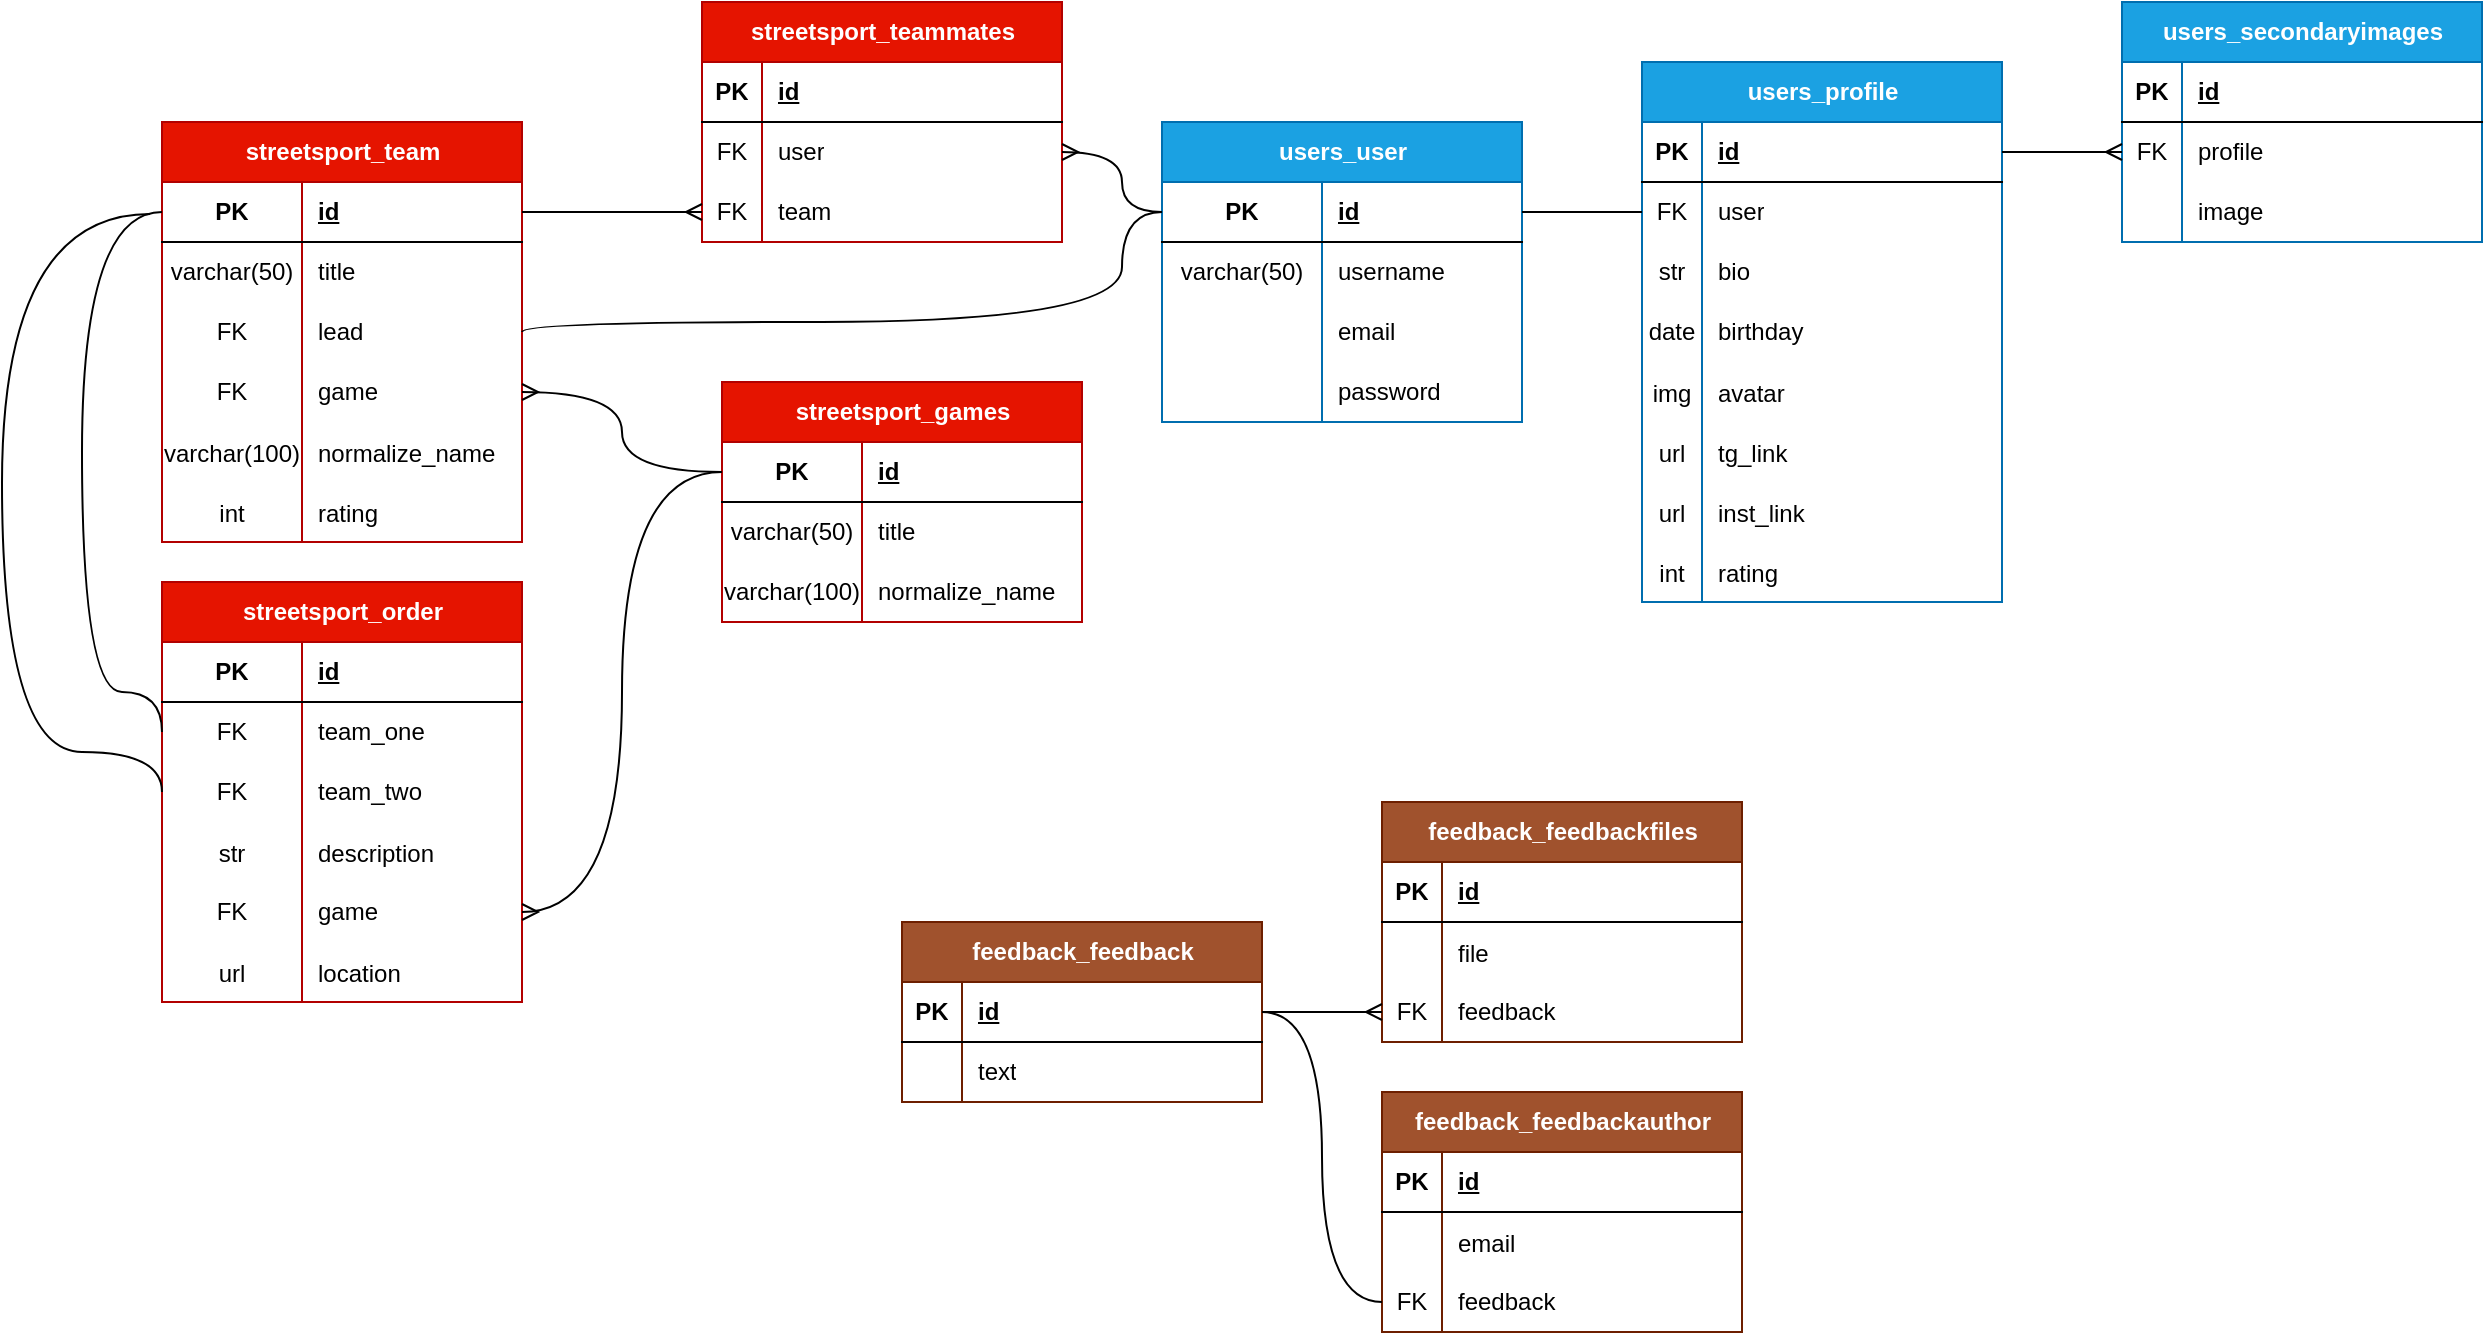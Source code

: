 <mxfile version="23.0.2" type="github">
  <diagram name="Страница — 1" id="vC8HbzHv14ozFgxJRzAN">
    <mxGraphModel dx="2514" dy="899" grid="1" gridSize="10" guides="1" tooltips="1" connect="1" arrows="1" fold="1" page="1" pageScale="1" pageWidth="827" pageHeight="1169" math="0" shadow="0">
      <root>
        <mxCell id="0" />
        <mxCell id="1" parent="0" />
        <mxCell id="m8bqTB8bPAXCpe3fOOnn-11" value="users_user" style="shape=table;startSize=30;container=1;collapsible=1;childLayout=tableLayout;fixedRows=1;rowLines=0;fontStyle=1;align=center;resizeLast=1;html=1;fillColor=#1ba1e2;fontColor=#ffffff;strokeColor=#006EAF;" parent="1" vertex="1">
          <mxGeometry x="40" y="70" width="180" height="150" as="geometry" />
        </mxCell>
        <mxCell id="m8bqTB8bPAXCpe3fOOnn-12" value="" style="shape=tableRow;horizontal=0;startSize=0;swimlaneHead=0;swimlaneBody=0;fillColor=none;collapsible=0;dropTarget=0;points=[[0,0.5],[1,0.5]];portConstraint=eastwest;top=0;left=0;right=0;bottom=1;" parent="m8bqTB8bPAXCpe3fOOnn-11" vertex="1">
          <mxGeometry y="30" width="180" height="30" as="geometry" />
        </mxCell>
        <mxCell id="m8bqTB8bPAXCpe3fOOnn-13" value="PK" style="shape=partialRectangle;connectable=0;fillColor=none;top=0;left=0;bottom=0;right=0;fontStyle=1;overflow=hidden;whiteSpace=wrap;html=1;" parent="m8bqTB8bPAXCpe3fOOnn-12" vertex="1">
          <mxGeometry width="80" height="30" as="geometry">
            <mxRectangle width="80" height="30" as="alternateBounds" />
          </mxGeometry>
        </mxCell>
        <mxCell id="m8bqTB8bPAXCpe3fOOnn-14" value="id" style="shape=partialRectangle;connectable=0;fillColor=none;top=0;left=0;bottom=0;right=0;align=left;spacingLeft=6;fontStyle=5;overflow=hidden;whiteSpace=wrap;html=1;" parent="m8bqTB8bPAXCpe3fOOnn-12" vertex="1">
          <mxGeometry x="80" width="100" height="30" as="geometry">
            <mxRectangle width="100" height="30" as="alternateBounds" />
          </mxGeometry>
        </mxCell>
        <mxCell id="m8bqTB8bPAXCpe3fOOnn-15" value="" style="shape=tableRow;horizontal=0;startSize=0;swimlaneHead=0;swimlaneBody=0;fillColor=none;collapsible=0;dropTarget=0;points=[[0,0.5],[1,0.5]];portConstraint=eastwest;top=0;left=0;right=0;bottom=0;" parent="m8bqTB8bPAXCpe3fOOnn-11" vertex="1">
          <mxGeometry y="60" width="180" height="30" as="geometry" />
        </mxCell>
        <mxCell id="m8bqTB8bPAXCpe3fOOnn-16" value="varchar(50)" style="shape=partialRectangle;connectable=0;fillColor=none;top=0;left=0;bottom=0;right=0;editable=1;overflow=hidden;whiteSpace=wrap;html=1;" parent="m8bqTB8bPAXCpe3fOOnn-15" vertex="1">
          <mxGeometry width="80" height="30" as="geometry">
            <mxRectangle width="80" height="30" as="alternateBounds" />
          </mxGeometry>
        </mxCell>
        <mxCell id="m8bqTB8bPAXCpe3fOOnn-17" value="username" style="shape=partialRectangle;connectable=0;fillColor=none;top=0;left=0;bottom=0;right=0;align=left;spacingLeft=6;overflow=hidden;whiteSpace=wrap;html=1;" parent="m8bqTB8bPAXCpe3fOOnn-15" vertex="1">
          <mxGeometry x="80" width="100" height="30" as="geometry">
            <mxRectangle width="100" height="30" as="alternateBounds" />
          </mxGeometry>
        </mxCell>
        <mxCell id="m8bqTB8bPAXCpe3fOOnn-18" value="" style="shape=tableRow;horizontal=0;startSize=0;swimlaneHead=0;swimlaneBody=0;fillColor=none;collapsible=0;dropTarget=0;points=[[0,0.5],[1,0.5]];portConstraint=eastwest;top=0;left=0;right=0;bottom=0;" parent="m8bqTB8bPAXCpe3fOOnn-11" vertex="1">
          <mxGeometry y="90" width="180" height="30" as="geometry" />
        </mxCell>
        <mxCell id="m8bqTB8bPAXCpe3fOOnn-19" value="" style="shape=partialRectangle;connectable=0;fillColor=none;top=0;left=0;bottom=0;right=0;editable=1;overflow=hidden;whiteSpace=wrap;html=1;" parent="m8bqTB8bPAXCpe3fOOnn-18" vertex="1">
          <mxGeometry width="80" height="30" as="geometry">
            <mxRectangle width="80" height="30" as="alternateBounds" />
          </mxGeometry>
        </mxCell>
        <mxCell id="m8bqTB8bPAXCpe3fOOnn-20" value="email" style="shape=partialRectangle;connectable=0;fillColor=none;top=0;left=0;bottom=0;right=0;align=left;spacingLeft=6;overflow=hidden;whiteSpace=wrap;html=1;" parent="m8bqTB8bPAXCpe3fOOnn-18" vertex="1">
          <mxGeometry x="80" width="100" height="30" as="geometry">
            <mxRectangle width="100" height="30" as="alternateBounds" />
          </mxGeometry>
        </mxCell>
        <mxCell id="m8bqTB8bPAXCpe3fOOnn-21" value="" style="shape=tableRow;horizontal=0;startSize=0;swimlaneHead=0;swimlaneBody=0;fillColor=none;collapsible=0;dropTarget=0;points=[[0,0.5],[1,0.5]];portConstraint=eastwest;top=0;left=0;right=0;bottom=0;" parent="m8bqTB8bPAXCpe3fOOnn-11" vertex="1">
          <mxGeometry y="120" width="180" height="30" as="geometry" />
        </mxCell>
        <mxCell id="m8bqTB8bPAXCpe3fOOnn-22" value="" style="shape=partialRectangle;connectable=0;fillColor=none;top=0;left=0;bottom=0;right=0;editable=1;overflow=hidden;whiteSpace=wrap;html=1;" parent="m8bqTB8bPAXCpe3fOOnn-21" vertex="1">
          <mxGeometry width="80" height="30" as="geometry">
            <mxRectangle width="80" height="30" as="alternateBounds" />
          </mxGeometry>
        </mxCell>
        <mxCell id="m8bqTB8bPAXCpe3fOOnn-23" value="password" style="shape=partialRectangle;connectable=0;fillColor=none;top=0;left=0;bottom=0;right=0;align=left;spacingLeft=6;overflow=hidden;whiteSpace=wrap;html=1;" parent="m8bqTB8bPAXCpe3fOOnn-21" vertex="1">
          <mxGeometry x="80" width="100" height="30" as="geometry">
            <mxRectangle width="100" height="30" as="alternateBounds" />
          </mxGeometry>
        </mxCell>
        <mxCell id="m8bqTB8bPAXCpe3fOOnn-24" value="users_profile" style="shape=table;startSize=30;container=1;collapsible=1;childLayout=tableLayout;fixedRows=1;rowLines=0;fontStyle=1;align=center;resizeLast=1;html=1;fillColor=#1ba1e2;fontColor=#ffffff;strokeColor=#006EAF;rounded=0;shadow=0;swimlaneLine=1;" parent="1" vertex="1">
          <mxGeometry x="280" y="40" width="180" height="270" as="geometry" />
        </mxCell>
        <mxCell id="m8bqTB8bPAXCpe3fOOnn-25" value="" style="shape=tableRow;horizontal=0;startSize=0;swimlaneHead=0;swimlaneBody=0;fillColor=none;collapsible=0;dropTarget=0;points=[[0,0.5],[1,0.5]];portConstraint=eastwest;top=0;left=0;right=0;bottom=1;" parent="m8bqTB8bPAXCpe3fOOnn-24" vertex="1">
          <mxGeometry y="30" width="180" height="30" as="geometry" />
        </mxCell>
        <mxCell id="m8bqTB8bPAXCpe3fOOnn-26" value="PK" style="shape=partialRectangle;connectable=0;fillColor=none;top=0;left=0;bottom=0;right=0;fontStyle=1;overflow=hidden;whiteSpace=wrap;html=1;" parent="m8bqTB8bPAXCpe3fOOnn-25" vertex="1">
          <mxGeometry width="30" height="30" as="geometry">
            <mxRectangle width="30" height="30" as="alternateBounds" />
          </mxGeometry>
        </mxCell>
        <mxCell id="m8bqTB8bPAXCpe3fOOnn-27" value="id" style="shape=partialRectangle;connectable=0;fillColor=none;top=0;left=0;bottom=0;right=0;align=left;spacingLeft=6;fontStyle=5;overflow=hidden;whiteSpace=wrap;html=1;" parent="m8bqTB8bPAXCpe3fOOnn-25" vertex="1">
          <mxGeometry x="30" width="150" height="30" as="geometry">
            <mxRectangle width="150" height="30" as="alternateBounds" />
          </mxGeometry>
        </mxCell>
        <mxCell id="m8bqTB8bPAXCpe3fOOnn-28" value="" style="shape=tableRow;horizontal=0;startSize=0;swimlaneHead=0;swimlaneBody=0;fillColor=none;collapsible=0;dropTarget=0;points=[[0,0.5],[1,0.5]];portConstraint=eastwest;top=0;left=0;right=0;bottom=0;" parent="m8bqTB8bPAXCpe3fOOnn-24" vertex="1">
          <mxGeometry y="60" width="180" height="30" as="geometry" />
        </mxCell>
        <mxCell id="m8bqTB8bPAXCpe3fOOnn-29" value="FK" style="shape=partialRectangle;connectable=0;fillColor=none;top=0;left=0;bottom=0;right=0;editable=1;overflow=hidden;whiteSpace=wrap;html=1;" parent="m8bqTB8bPAXCpe3fOOnn-28" vertex="1">
          <mxGeometry width="30" height="30" as="geometry">
            <mxRectangle width="30" height="30" as="alternateBounds" />
          </mxGeometry>
        </mxCell>
        <mxCell id="m8bqTB8bPAXCpe3fOOnn-30" value="user" style="shape=partialRectangle;connectable=0;fillColor=none;top=0;left=0;bottom=0;right=0;align=left;spacingLeft=6;overflow=hidden;whiteSpace=wrap;html=1;" parent="m8bqTB8bPAXCpe3fOOnn-28" vertex="1">
          <mxGeometry x="30" width="150" height="30" as="geometry">
            <mxRectangle width="150" height="30" as="alternateBounds" />
          </mxGeometry>
        </mxCell>
        <mxCell id="m8bqTB8bPAXCpe3fOOnn-31" value="" style="shape=tableRow;horizontal=0;startSize=0;swimlaneHead=0;swimlaneBody=0;fillColor=none;collapsible=0;dropTarget=0;points=[[0,0.5],[1,0.5]];portConstraint=eastwest;top=0;left=0;right=0;bottom=0;" parent="m8bqTB8bPAXCpe3fOOnn-24" vertex="1">
          <mxGeometry y="90" width="180" height="30" as="geometry" />
        </mxCell>
        <mxCell id="m8bqTB8bPAXCpe3fOOnn-32" value="str" style="shape=partialRectangle;connectable=0;fillColor=none;top=0;left=0;bottom=0;right=0;editable=1;overflow=hidden;whiteSpace=wrap;html=1;" parent="m8bqTB8bPAXCpe3fOOnn-31" vertex="1">
          <mxGeometry width="30" height="30" as="geometry">
            <mxRectangle width="30" height="30" as="alternateBounds" />
          </mxGeometry>
        </mxCell>
        <mxCell id="m8bqTB8bPAXCpe3fOOnn-33" value="bio" style="shape=partialRectangle;connectable=0;fillColor=none;top=0;left=0;bottom=0;right=0;align=left;spacingLeft=6;overflow=hidden;whiteSpace=wrap;html=1;" parent="m8bqTB8bPAXCpe3fOOnn-31" vertex="1">
          <mxGeometry x="30" width="150" height="30" as="geometry">
            <mxRectangle width="150" height="30" as="alternateBounds" />
          </mxGeometry>
        </mxCell>
        <mxCell id="m8bqTB8bPAXCpe3fOOnn-34" value="" style="shape=tableRow;horizontal=0;startSize=0;swimlaneHead=0;swimlaneBody=0;fillColor=none;collapsible=0;dropTarget=0;points=[[0,0.5],[1,0.5]];portConstraint=eastwest;top=0;left=0;right=0;bottom=0;" parent="m8bqTB8bPAXCpe3fOOnn-24" vertex="1">
          <mxGeometry y="120" width="180" height="30" as="geometry" />
        </mxCell>
        <mxCell id="m8bqTB8bPAXCpe3fOOnn-35" value="date" style="shape=partialRectangle;connectable=0;fillColor=none;top=0;left=0;bottom=0;right=0;editable=1;overflow=hidden;whiteSpace=wrap;html=1;" parent="m8bqTB8bPAXCpe3fOOnn-34" vertex="1">
          <mxGeometry width="30" height="30" as="geometry">
            <mxRectangle width="30" height="30" as="alternateBounds" />
          </mxGeometry>
        </mxCell>
        <mxCell id="m8bqTB8bPAXCpe3fOOnn-36" value="birthday" style="shape=partialRectangle;connectable=0;fillColor=none;top=0;left=0;bottom=0;right=0;align=left;spacingLeft=6;overflow=hidden;whiteSpace=wrap;html=1;" parent="m8bqTB8bPAXCpe3fOOnn-34" vertex="1">
          <mxGeometry x="30" width="150" height="30" as="geometry">
            <mxRectangle width="150" height="30" as="alternateBounds" />
          </mxGeometry>
        </mxCell>
        <mxCell id="m8bqTB8bPAXCpe3fOOnn-38" value="" style="shape=tableRow;horizontal=0;startSize=0;swimlaneHead=0;swimlaneBody=0;fillColor=none;collapsible=0;dropTarget=0;points=[[0,0.5],[1,0.5]];portConstraint=eastwest;top=0;left=0;right=0;bottom=0;" parent="m8bqTB8bPAXCpe3fOOnn-24" vertex="1">
          <mxGeometry y="150" width="180" height="30" as="geometry" />
        </mxCell>
        <mxCell id="m8bqTB8bPAXCpe3fOOnn-39" value="img" style="shape=partialRectangle;connectable=0;fillColor=none;top=0;left=0;bottom=0;right=0;editable=1;overflow=hidden;" parent="m8bqTB8bPAXCpe3fOOnn-38" vertex="1">
          <mxGeometry width="30" height="30" as="geometry">
            <mxRectangle width="30" height="30" as="alternateBounds" />
          </mxGeometry>
        </mxCell>
        <mxCell id="m8bqTB8bPAXCpe3fOOnn-40" value="avatar" style="shape=partialRectangle;connectable=0;fillColor=none;top=0;left=0;bottom=0;right=0;align=left;spacingLeft=6;overflow=hidden;" parent="m8bqTB8bPAXCpe3fOOnn-38" vertex="1">
          <mxGeometry x="30" width="150" height="30" as="geometry">
            <mxRectangle width="150" height="30" as="alternateBounds" />
          </mxGeometry>
        </mxCell>
        <mxCell id="m8bqTB8bPAXCpe3fOOnn-41" value="" style="shape=tableRow;horizontal=0;startSize=0;swimlaneHead=0;swimlaneBody=0;fillColor=none;collapsible=0;dropTarget=0;points=[[0,0.5],[1,0.5]];portConstraint=eastwest;top=0;left=0;right=0;bottom=0;" parent="m8bqTB8bPAXCpe3fOOnn-24" vertex="1">
          <mxGeometry y="180" width="180" height="30" as="geometry" />
        </mxCell>
        <mxCell id="m8bqTB8bPAXCpe3fOOnn-42" value="url" style="shape=partialRectangle;connectable=0;fillColor=none;top=0;left=0;bottom=0;right=0;editable=1;overflow=hidden;" parent="m8bqTB8bPAXCpe3fOOnn-41" vertex="1">
          <mxGeometry width="30" height="30" as="geometry">
            <mxRectangle width="30" height="30" as="alternateBounds" />
          </mxGeometry>
        </mxCell>
        <mxCell id="m8bqTB8bPAXCpe3fOOnn-43" value="tg_link" style="shape=partialRectangle;connectable=0;fillColor=none;top=0;left=0;bottom=0;right=0;align=left;spacingLeft=6;overflow=hidden;" parent="m8bqTB8bPAXCpe3fOOnn-41" vertex="1">
          <mxGeometry x="30" width="150" height="30" as="geometry">
            <mxRectangle width="150" height="30" as="alternateBounds" />
          </mxGeometry>
        </mxCell>
        <mxCell id="m8bqTB8bPAXCpe3fOOnn-44" value="" style="shape=tableRow;horizontal=0;startSize=0;swimlaneHead=0;swimlaneBody=0;fillColor=none;collapsible=0;dropTarget=0;points=[[0,0.5],[1,0.5]];portConstraint=eastwest;top=0;left=0;right=0;bottom=0;" parent="m8bqTB8bPAXCpe3fOOnn-24" vertex="1">
          <mxGeometry y="210" width="180" height="30" as="geometry" />
        </mxCell>
        <mxCell id="m8bqTB8bPAXCpe3fOOnn-45" value="url" style="shape=partialRectangle;connectable=0;fillColor=none;top=0;left=0;bottom=0;right=0;editable=1;overflow=hidden;" parent="m8bqTB8bPAXCpe3fOOnn-44" vertex="1">
          <mxGeometry width="30" height="30" as="geometry">
            <mxRectangle width="30" height="30" as="alternateBounds" />
          </mxGeometry>
        </mxCell>
        <mxCell id="m8bqTB8bPAXCpe3fOOnn-46" value="inst_link" style="shape=partialRectangle;connectable=0;fillColor=none;top=0;left=0;bottom=0;right=0;align=left;spacingLeft=6;overflow=hidden;" parent="m8bqTB8bPAXCpe3fOOnn-44" vertex="1">
          <mxGeometry x="30" width="150" height="30" as="geometry">
            <mxRectangle width="150" height="30" as="alternateBounds" />
          </mxGeometry>
        </mxCell>
        <mxCell id="A7dpufPtdy2glnYCM2En-80" value="" style="shape=tableRow;horizontal=0;startSize=0;swimlaneHead=0;swimlaneBody=0;fillColor=none;collapsible=0;dropTarget=0;points=[[0,0.5],[1,0.5]];portConstraint=eastwest;top=0;left=0;right=0;bottom=0;" vertex="1" parent="m8bqTB8bPAXCpe3fOOnn-24">
          <mxGeometry y="240" width="180" height="30" as="geometry" />
        </mxCell>
        <mxCell id="A7dpufPtdy2glnYCM2En-81" value="int" style="shape=partialRectangle;connectable=0;fillColor=none;top=0;left=0;bottom=0;right=0;editable=1;overflow=hidden;" vertex="1" parent="A7dpufPtdy2glnYCM2En-80">
          <mxGeometry width="30" height="30" as="geometry">
            <mxRectangle width="30" height="30" as="alternateBounds" />
          </mxGeometry>
        </mxCell>
        <mxCell id="A7dpufPtdy2glnYCM2En-82" value="rating" style="shape=partialRectangle;connectable=0;fillColor=none;top=0;left=0;bottom=0;right=0;align=left;spacingLeft=6;overflow=hidden;" vertex="1" parent="A7dpufPtdy2glnYCM2En-80">
          <mxGeometry x="30" width="150" height="30" as="geometry">
            <mxRectangle width="150" height="30" as="alternateBounds" />
          </mxGeometry>
        </mxCell>
        <mxCell id="m8bqTB8bPAXCpe3fOOnn-37" value="" style="edgeStyle=entityRelationEdgeStyle;fontSize=12;html=1;endArrow=none;startArrow=none;rounded=0;exitX=1;exitY=0.5;exitDx=0;exitDy=0;entryX=0;entryY=0.5;entryDx=0;entryDy=0;startFill=0;endFill=0;" parent="1" source="m8bqTB8bPAXCpe3fOOnn-12" target="m8bqTB8bPAXCpe3fOOnn-28" edge="1">
          <mxGeometry width="100" height="100" relative="1" as="geometry">
            <mxPoint x="360" y="280" as="sourcePoint" />
            <mxPoint x="460" y="180" as="targetPoint" />
          </mxGeometry>
        </mxCell>
        <mxCell id="m8bqTB8bPAXCpe3fOOnn-50" value="users_secondaryimages" style="shape=table;startSize=30;container=1;collapsible=1;childLayout=tableLayout;fixedRows=1;rowLines=0;fontStyle=1;align=center;resizeLast=1;html=1;fillColor=#1ba1e2;fontColor=#ffffff;strokeColor=#006EAF;" parent="1" vertex="1">
          <mxGeometry x="520" y="10" width="180" height="120" as="geometry" />
        </mxCell>
        <mxCell id="m8bqTB8bPAXCpe3fOOnn-51" value="" style="shape=tableRow;horizontal=0;startSize=0;swimlaneHead=0;swimlaneBody=0;fillColor=none;collapsible=0;dropTarget=0;points=[[0,0.5],[1,0.5]];portConstraint=eastwest;top=0;left=0;right=0;bottom=1;" parent="m8bqTB8bPAXCpe3fOOnn-50" vertex="1">
          <mxGeometry y="30" width="180" height="30" as="geometry" />
        </mxCell>
        <mxCell id="m8bqTB8bPAXCpe3fOOnn-52" value="PK" style="shape=partialRectangle;connectable=0;fillColor=none;top=0;left=0;bottom=0;right=0;fontStyle=1;overflow=hidden;whiteSpace=wrap;html=1;" parent="m8bqTB8bPAXCpe3fOOnn-51" vertex="1">
          <mxGeometry width="30" height="30" as="geometry">
            <mxRectangle width="30" height="30" as="alternateBounds" />
          </mxGeometry>
        </mxCell>
        <mxCell id="m8bqTB8bPAXCpe3fOOnn-53" value="id" style="shape=partialRectangle;connectable=0;fillColor=none;top=0;left=0;bottom=0;right=0;align=left;spacingLeft=6;fontStyle=5;overflow=hidden;whiteSpace=wrap;html=1;" parent="m8bqTB8bPAXCpe3fOOnn-51" vertex="1">
          <mxGeometry x="30" width="150" height="30" as="geometry">
            <mxRectangle width="150" height="30" as="alternateBounds" />
          </mxGeometry>
        </mxCell>
        <mxCell id="m8bqTB8bPAXCpe3fOOnn-54" value="" style="shape=tableRow;horizontal=0;startSize=0;swimlaneHead=0;swimlaneBody=0;fillColor=none;collapsible=0;dropTarget=0;points=[[0,0.5],[1,0.5]];portConstraint=eastwest;top=0;left=0;right=0;bottom=0;" parent="m8bqTB8bPAXCpe3fOOnn-50" vertex="1">
          <mxGeometry y="60" width="180" height="30" as="geometry" />
        </mxCell>
        <mxCell id="m8bqTB8bPAXCpe3fOOnn-55" value="FK" style="shape=partialRectangle;connectable=0;fillColor=none;top=0;left=0;bottom=0;right=0;editable=1;overflow=hidden;whiteSpace=wrap;html=1;" parent="m8bqTB8bPAXCpe3fOOnn-54" vertex="1">
          <mxGeometry width="30" height="30" as="geometry">
            <mxRectangle width="30" height="30" as="alternateBounds" />
          </mxGeometry>
        </mxCell>
        <mxCell id="m8bqTB8bPAXCpe3fOOnn-56" value="profile" style="shape=partialRectangle;connectable=0;fillColor=none;top=0;left=0;bottom=0;right=0;align=left;spacingLeft=6;overflow=hidden;whiteSpace=wrap;html=1;" parent="m8bqTB8bPAXCpe3fOOnn-54" vertex="1">
          <mxGeometry x="30" width="150" height="30" as="geometry">
            <mxRectangle width="150" height="30" as="alternateBounds" />
          </mxGeometry>
        </mxCell>
        <mxCell id="m8bqTB8bPAXCpe3fOOnn-57" value="" style="shape=tableRow;horizontal=0;startSize=0;swimlaneHead=0;swimlaneBody=0;fillColor=none;collapsible=0;dropTarget=0;points=[[0,0.5],[1,0.5]];portConstraint=eastwest;top=0;left=0;right=0;bottom=0;" parent="m8bqTB8bPAXCpe3fOOnn-50" vertex="1">
          <mxGeometry y="90" width="180" height="30" as="geometry" />
        </mxCell>
        <mxCell id="m8bqTB8bPAXCpe3fOOnn-58" value="" style="shape=partialRectangle;connectable=0;fillColor=none;top=0;left=0;bottom=0;right=0;editable=1;overflow=hidden;whiteSpace=wrap;html=1;" parent="m8bqTB8bPAXCpe3fOOnn-57" vertex="1">
          <mxGeometry width="30" height="30" as="geometry">
            <mxRectangle width="30" height="30" as="alternateBounds" />
          </mxGeometry>
        </mxCell>
        <mxCell id="m8bqTB8bPAXCpe3fOOnn-59" value="image" style="shape=partialRectangle;connectable=0;fillColor=none;top=0;left=0;bottom=0;right=0;align=left;spacingLeft=6;overflow=hidden;whiteSpace=wrap;html=1;" parent="m8bqTB8bPAXCpe3fOOnn-57" vertex="1">
          <mxGeometry x="30" width="150" height="30" as="geometry">
            <mxRectangle width="150" height="30" as="alternateBounds" />
          </mxGeometry>
        </mxCell>
        <mxCell id="m8bqTB8bPAXCpe3fOOnn-76" value="" style="edgeStyle=entityRelationEdgeStyle;fontSize=12;html=1;endArrow=ERmany;rounded=0;exitX=1;exitY=0.5;exitDx=0;exitDy=0;entryX=0;entryY=0.5;entryDx=0;entryDy=0;endFill=0;" parent="1" source="m8bqTB8bPAXCpe3fOOnn-25" target="m8bqTB8bPAXCpe3fOOnn-54" edge="1">
          <mxGeometry width="100" height="100" relative="1" as="geometry">
            <mxPoint x="360" y="280" as="sourcePoint" />
            <mxPoint x="460" y="180" as="targetPoint" />
          </mxGeometry>
        </mxCell>
        <mxCell id="m8bqTB8bPAXCpe3fOOnn-77" value="feedback_feedback" style="shape=table;startSize=30;container=1;collapsible=1;childLayout=tableLayout;fixedRows=1;rowLines=0;fontStyle=1;align=center;resizeLast=1;html=1;fillColor=#a0522d;fontColor=#ffffff;strokeColor=#6D1F00;" parent="1" vertex="1">
          <mxGeometry x="-90" y="470" width="180" height="90" as="geometry" />
        </mxCell>
        <mxCell id="m8bqTB8bPAXCpe3fOOnn-78" value="" style="shape=tableRow;horizontal=0;startSize=0;swimlaneHead=0;swimlaneBody=0;fillColor=none;collapsible=0;dropTarget=0;points=[[0,0.5],[1,0.5]];portConstraint=eastwest;top=0;left=0;right=0;bottom=1;" parent="m8bqTB8bPAXCpe3fOOnn-77" vertex="1">
          <mxGeometry y="30" width="180" height="30" as="geometry" />
        </mxCell>
        <mxCell id="m8bqTB8bPAXCpe3fOOnn-79" value="PK" style="shape=partialRectangle;connectable=0;fillColor=none;top=0;left=0;bottom=0;right=0;fontStyle=1;overflow=hidden;whiteSpace=wrap;html=1;" parent="m8bqTB8bPAXCpe3fOOnn-78" vertex="1">
          <mxGeometry width="30" height="30" as="geometry">
            <mxRectangle width="30" height="30" as="alternateBounds" />
          </mxGeometry>
        </mxCell>
        <mxCell id="m8bqTB8bPAXCpe3fOOnn-80" value="id" style="shape=partialRectangle;connectable=0;fillColor=none;top=0;left=0;bottom=0;right=0;align=left;spacingLeft=6;fontStyle=5;overflow=hidden;whiteSpace=wrap;html=1;" parent="m8bqTB8bPAXCpe3fOOnn-78" vertex="1">
          <mxGeometry x="30" width="150" height="30" as="geometry">
            <mxRectangle width="150" height="30" as="alternateBounds" />
          </mxGeometry>
        </mxCell>
        <mxCell id="m8bqTB8bPAXCpe3fOOnn-81" value="" style="shape=tableRow;horizontal=0;startSize=0;swimlaneHead=0;swimlaneBody=0;fillColor=none;collapsible=0;dropTarget=0;points=[[0,0.5],[1,0.5]];portConstraint=eastwest;top=0;left=0;right=0;bottom=0;" parent="m8bqTB8bPAXCpe3fOOnn-77" vertex="1">
          <mxGeometry y="60" width="180" height="30" as="geometry" />
        </mxCell>
        <mxCell id="m8bqTB8bPAXCpe3fOOnn-82" value="" style="shape=partialRectangle;connectable=0;fillColor=none;top=0;left=0;bottom=0;right=0;editable=1;overflow=hidden;whiteSpace=wrap;html=1;" parent="m8bqTB8bPAXCpe3fOOnn-81" vertex="1">
          <mxGeometry width="30" height="30" as="geometry">
            <mxRectangle width="30" height="30" as="alternateBounds" />
          </mxGeometry>
        </mxCell>
        <mxCell id="m8bqTB8bPAXCpe3fOOnn-83" value="text" style="shape=partialRectangle;connectable=0;fillColor=none;top=0;left=0;bottom=0;right=0;align=left;spacingLeft=6;overflow=hidden;whiteSpace=wrap;html=1;" parent="m8bqTB8bPAXCpe3fOOnn-81" vertex="1">
          <mxGeometry x="30" width="150" height="30" as="geometry">
            <mxRectangle width="150" height="30" as="alternateBounds" />
          </mxGeometry>
        </mxCell>
        <mxCell id="m8bqTB8bPAXCpe3fOOnn-90" value="feedback_feedbackauthor" style="shape=table;startSize=30;container=1;collapsible=1;childLayout=tableLayout;fixedRows=1;rowLines=0;fontStyle=1;align=center;resizeLast=1;html=1;fillColor=#a0522d;fontColor=#ffffff;strokeColor=#6D1F00;" parent="1" vertex="1">
          <mxGeometry x="150" y="555" width="180" height="120" as="geometry" />
        </mxCell>
        <mxCell id="m8bqTB8bPAXCpe3fOOnn-91" value="" style="shape=tableRow;horizontal=0;startSize=0;swimlaneHead=0;swimlaneBody=0;fillColor=none;collapsible=0;dropTarget=0;points=[[0,0.5],[1,0.5]];portConstraint=eastwest;top=0;left=0;right=0;bottom=1;" parent="m8bqTB8bPAXCpe3fOOnn-90" vertex="1">
          <mxGeometry y="30" width="180" height="30" as="geometry" />
        </mxCell>
        <mxCell id="m8bqTB8bPAXCpe3fOOnn-92" value="PK" style="shape=partialRectangle;connectable=0;fillColor=none;top=0;left=0;bottom=0;right=0;fontStyle=1;overflow=hidden;whiteSpace=wrap;html=1;" parent="m8bqTB8bPAXCpe3fOOnn-91" vertex="1">
          <mxGeometry width="30" height="30" as="geometry">
            <mxRectangle width="30" height="30" as="alternateBounds" />
          </mxGeometry>
        </mxCell>
        <mxCell id="m8bqTB8bPAXCpe3fOOnn-93" value="id" style="shape=partialRectangle;connectable=0;fillColor=none;top=0;left=0;bottom=0;right=0;align=left;spacingLeft=6;fontStyle=5;overflow=hidden;whiteSpace=wrap;html=1;" parent="m8bqTB8bPAXCpe3fOOnn-91" vertex="1">
          <mxGeometry x="30" width="150" height="30" as="geometry">
            <mxRectangle width="150" height="30" as="alternateBounds" />
          </mxGeometry>
        </mxCell>
        <mxCell id="m8bqTB8bPAXCpe3fOOnn-97" value="" style="shape=tableRow;horizontal=0;startSize=0;swimlaneHead=0;swimlaneBody=0;fillColor=none;collapsible=0;dropTarget=0;points=[[0,0.5],[1,0.5]];portConstraint=eastwest;top=0;left=0;right=0;bottom=0;" parent="m8bqTB8bPAXCpe3fOOnn-90" vertex="1">
          <mxGeometry y="60" width="180" height="30" as="geometry" />
        </mxCell>
        <mxCell id="m8bqTB8bPAXCpe3fOOnn-98" value="" style="shape=partialRectangle;connectable=0;fillColor=none;top=0;left=0;bottom=0;right=0;editable=1;overflow=hidden;" parent="m8bqTB8bPAXCpe3fOOnn-97" vertex="1">
          <mxGeometry width="30" height="30" as="geometry">
            <mxRectangle width="30" height="30" as="alternateBounds" />
          </mxGeometry>
        </mxCell>
        <mxCell id="m8bqTB8bPAXCpe3fOOnn-99" value="email" style="shape=partialRectangle;connectable=0;fillColor=none;top=0;left=0;bottom=0;right=0;align=left;spacingLeft=6;overflow=hidden;" parent="m8bqTB8bPAXCpe3fOOnn-97" vertex="1">
          <mxGeometry x="30" width="150" height="30" as="geometry">
            <mxRectangle width="150" height="30" as="alternateBounds" />
          </mxGeometry>
        </mxCell>
        <mxCell id="m8bqTB8bPAXCpe3fOOnn-107" value="" style="shape=tableRow;horizontal=0;startSize=0;swimlaneHead=0;swimlaneBody=0;fillColor=none;collapsible=0;dropTarget=0;points=[[0,0.5],[1,0.5]];portConstraint=eastwest;top=0;left=0;right=0;bottom=0;" parent="m8bqTB8bPAXCpe3fOOnn-90" vertex="1">
          <mxGeometry y="90" width="180" height="30" as="geometry" />
        </mxCell>
        <mxCell id="m8bqTB8bPAXCpe3fOOnn-108" value="FK" style="shape=partialRectangle;connectable=0;fillColor=none;top=0;left=0;bottom=0;right=0;fontStyle=0;overflow=hidden;whiteSpace=wrap;html=1;" parent="m8bqTB8bPAXCpe3fOOnn-107" vertex="1">
          <mxGeometry width="30" height="30" as="geometry">
            <mxRectangle width="30" height="30" as="alternateBounds" />
          </mxGeometry>
        </mxCell>
        <mxCell id="m8bqTB8bPAXCpe3fOOnn-109" value="feedback" style="shape=partialRectangle;connectable=0;fillColor=none;top=0;left=0;bottom=0;right=0;align=left;spacingLeft=6;fontStyle=0;overflow=hidden;whiteSpace=wrap;html=1;" parent="m8bqTB8bPAXCpe3fOOnn-107" vertex="1">
          <mxGeometry x="30" width="150" height="30" as="geometry">
            <mxRectangle width="150" height="30" as="alternateBounds" />
          </mxGeometry>
        </mxCell>
        <mxCell id="m8bqTB8bPAXCpe3fOOnn-100" value="feedback_feedbackfiles" style="shape=table;startSize=30;container=1;collapsible=1;childLayout=tableLayout;fixedRows=1;rowLines=0;fontStyle=1;align=center;resizeLast=1;html=1;fillColor=#a0522d;fontColor=#ffffff;strokeColor=#6D1F00;" parent="1" vertex="1">
          <mxGeometry x="150" y="410" width="180" height="120" as="geometry" />
        </mxCell>
        <mxCell id="m8bqTB8bPAXCpe3fOOnn-101" value="" style="shape=tableRow;horizontal=0;startSize=0;swimlaneHead=0;swimlaneBody=0;fillColor=none;collapsible=0;dropTarget=0;points=[[0,0.5],[1,0.5]];portConstraint=eastwest;top=0;left=0;right=0;bottom=1;" parent="m8bqTB8bPAXCpe3fOOnn-100" vertex="1">
          <mxGeometry y="30" width="180" height="30" as="geometry" />
        </mxCell>
        <mxCell id="m8bqTB8bPAXCpe3fOOnn-102" value="PK" style="shape=partialRectangle;connectable=0;fillColor=none;top=0;left=0;bottom=0;right=0;fontStyle=1;overflow=hidden;whiteSpace=wrap;html=1;" parent="m8bqTB8bPAXCpe3fOOnn-101" vertex="1">
          <mxGeometry width="30" height="30" as="geometry">
            <mxRectangle width="30" height="30" as="alternateBounds" />
          </mxGeometry>
        </mxCell>
        <mxCell id="m8bqTB8bPAXCpe3fOOnn-103" value="id" style="shape=partialRectangle;connectable=0;fillColor=none;top=0;left=0;bottom=0;right=0;align=left;spacingLeft=6;fontStyle=5;overflow=hidden;whiteSpace=wrap;html=1;" parent="m8bqTB8bPAXCpe3fOOnn-101" vertex="1">
          <mxGeometry x="30" width="150" height="30" as="geometry">
            <mxRectangle width="150" height="30" as="alternateBounds" />
          </mxGeometry>
        </mxCell>
        <mxCell id="m8bqTB8bPAXCpe3fOOnn-104" value="" style="shape=tableRow;horizontal=0;startSize=0;swimlaneHead=0;swimlaneBody=0;fillColor=none;collapsible=0;dropTarget=0;points=[[0,0.5],[1,0.5]];portConstraint=eastwest;top=0;left=0;right=0;bottom=0;" parent="m8bqTB8bPAXCpe3fOOnn-100" vertex="1">
          <mxGeometry y="60" width="180" height="30" as="geometry" />
        </mxCell>
        <mxCell id="m8bqTB8bPAXCpe3fOOnn-105" value="" style="shape=partialRectangle;connectable=0;fillColor=none;top=0;left=0;bottom=0;right=0;editable=1;overflow=hidden;" parent="m8bqTB8bPAXCpe3fOOnn-104" vertex="1">
          <mxGeometry width="30" height="30" as="geometry">
            <mxRectangle width="30" height="30" as="alternateBounds" />
          </mxGeometry>
        </mxCell>
        <mxCell id="m8bqTB8bPAXCpe3fOOnn-106" value="file" style="shape=partialRectangle;connectable=0;fillColor=none;top=0;left=0;bottom=0;right=0;align=left;spacingLeft=6;overflow=hidden;" parent="m8bqTB8bPAXCpe3fOOnn-104" vertex="1">
          <mxGeometry x="30" width="150" height="30" as="geometry">
            <mxRectangle width="150" height="30" as="alternateBounds" />
          </mxGeometry>
        </mxCell>
        <mxCell id="m8bqTB8bPAXCpe3fOOnn-113" value="" style="shape=tableRow;horizontal=0;startSize=0;swimlaneHead=0;swimlaneBody=0;fillColor=none;collapsible=0;dropTarget=0;points=[[0,0.5],[1,0.5]];portConstraint=eastwest;top=0;left=0;right=0;bottom=0;" parent="m8bqTB8bPAXCpe3fOOnn-100" vertex="1">
          <mxGeometry y="90" width="180" height="30" as="geometry" />
        </mxCell>
        <mxCell id="m8bqTB8bPAXCpe3fOOnn-114" value="FK" style="shape=partialRectangle;connectable=0;fillColor=none;top=0;left=0;bottom=0;right=0;fontStyle=0;overflow=hidden;whiteSpace=wrap;html=1;" parent="m8bqTB8bPAXCpe3fOOnn-113" vertex="1">
          <mxGeometry width="30" height="30" as="geometry">
            <mxRectangle width="30" height="30" as="alternateBounds" />
          </mxGeometry>
        </mxCell>
        <mxCell id="m8bqTB8bPAXCpe3fOOnn-115" value="feedback" style="shape=partialRectangle;connectable=0;fillColor=none;top=0;left=0;bottom=0;right=0;align=left;spacingLeft=6;fontStyle=0;overflow=hidden;whiteSpace=wrap;html=1;" parent="m8bqTB8bPAXCpe3fOOnn-113" vertex="1">
          <mxGeometry x="30" width="150" height="30" as="geometry">
            <mxRectangle width="150" height="30" as="alternateBounds" />
          </mxGeometry>
        </mxCell>
        <mxCell id="m8bqTB8bPAXCpe3fOOnn-116" value="" style="edgeStyle=orthogonalEdgeStyle;fontSize=12;html=1;endArrow=none;startArrow=none;rounded=0;exitX=1;exitY=0.5;exitDx=0;exitDy=0;entryX=0;entryY=0.5;entryDx=0;entryDy=0;startFill=0;endFill=0;curved=1;" parent="1" source="m8bqTB8bPAXCpe3fOOnn-78" target="m8bqTB8bPAXCpe3fOOnn-107" edge="1">
          <mxGeometry width="100" height="100" relative="1" as="geometry">
            <mxPoint x="230" y="540" as="sourcePoint" />
            <mxPoint x="330" y="440" as="targetPoint" />
          </mxGeometry>
        </mxCell>
        <mxCell id="m8bqTB8bPAXCpe3fOOnn-119" value="" style="edgeStyle=entityRelationEdgeStyle;fontSize=12;html=1;endArrow=ERmany;rounded=0;exitX=1;exitY=0.5;exitDx=0;exitDy=0;entryX=0;entryY=0.5;entryDx=0;entryDy=0;" parent="1" source="m8bqTB8bPAXCpe3fOOnn-78" target="m8bqTB8bPAXCpe3fOOnn-113" edge="1">
          <mxGeometry width="100" height="100" relative="1" as="geometry">
            <mxPoint x="230" y="540" as="sourcePoint" />
            <mxPoint x="330" y="440" as="targetPoint" />
          </mxGeometry>
        </mxCell>
        <mxCell id="m8bqTB8bPAXCpe3fOOnn-120" value="streetsport_team" style="shape=table;startSize=30;container=1;collapsible=1;childLayout=tableLayout;fixedRows=1;rowLines=0;fontStyle=1;align=center;resizeLast=1;html=1;fillColor=#e51400;fontColor=#ffffff;strokeColor=#B20000;" parent="1" vertex="1">
          <mxGeometry x="-460" y="70" width="180" height="210" as="geometry" />
        </mxCell>
        <mxCell id="m8bqTB8bPAXCpe3fOOnn-121" value="" style="shape=tableRow;horizontal=0;startSize=0;swimlaneHead=0;swimlaneBody=0;fillColor=none;collapsible=0;dropTarget=0;points=[[0,0.5],[1,0.5]];portConstraint=eastwest;top=0;left=0;right=0;bottom=1;" parent="m8bqTB8bPAXCpe3fOOnn-120" vertex="1">
          <mxGeometry y="30" width="180" height="30" as="geometry" />
        </mxCell>
        <mxCell id="m8bqTB8bPAXCpe3fOOnn-122" value="PK" style="shape=partialRectangle;connectable=0;fillColor=none;top=0;left=0;bottom=0;right=0;fontStyle=1;overflow=hidden;whiteSpace=wrap;html=1;" parent="m8bqTB8bPAXCpe3fOOnn-121" vertex="1">
          <mxGeometry width="70" height="30" as="geometry">
            <mxRectangle width="70" height="30" as="alternateBounds" />
          </mxGeometry>
        </mxCell>
        <mxCell id="m8bqTB8bPAXCpe3fOOnn-123" value="id" style="shape=partialRectangle;connectable=0;fillColor=none;top=0;left=0;bottom=0;right=0;align=left;spacingLeft=6;fontStyle=5;overflow=hidden;whiteSpace=wrap;html=1;" parent="m8bqTB8bPAXCpe3fOOnn-121" vertex="1">
          <mxGeometry x="70" width="110" height="30" as="geometry">
            <mxRectangle width="110" height="30" as="alternateBounds" />
          </mxGeometry>
        </mxCell>
        <mxCell id="m8bqTB8bPAXCpe3fOOnn-124" value="" style="shape=tableRow;horizontal=0;startSize=0;swimlaneHead=0;swimlaneBody=0;fillColor=none;collapsible=0;dropTarget=0;points=[[0,0.5],[1,0.5]];portConstraint=eastwest;top=0;left=0;right=0;bottom=0;" parent="m8bqTB8bPAXCpe3fOOnn-120" vertex="1">
          <mxGeometry y="60" width="180" height="30" as="geometry" />
        </mxCell>
        <mxCell id="m8bqTB8bPAXCpe3fOOnn-125" value="varchar(50)" style="shape=partialRectangle;connectable=0;fillColor=none;top=0;left=0;bottom=0;right=0;editable=1;overflow=hidden;whiteSpace=wrap;html=1;" parent="m8bqTB8bPAXCpe3fOOnn-124" vertex="1">
          <mxGeometry width="70" height="30" as="geometry">
            <mxRectangle width="70" height="30" as="alternateBounds" />
          </mxGeometry>
        </mxCell>
        <mxCell id="m8bqTB8bPAXCpe3fOOnn-126" value="title" style="shape=partialRectangle;connectable=0;fillColor=none;top=0;left=0;bottom=0;right=0;align=left;spacingLeft=6;overflow=hidden;whiteSpace=wrap;html=1;" parent="m8bqTB8bPAXCpe3fOOnn-124" vertex="1">
          <mxGeometry x="70" width="110" height="30" as="geometry">
            <mxRectangle width="110" height="30" as="alternateBounds" />
          </mxGeometry>
        </mxCell>
        <mxCell id="m8bqTB8bPAXCpe3fOOnn-127" value="" style="shape=tableRow;horizontal=0;startSize=0;swimlaneHead=0;swimlaneBody=0;fillColor=none;collapsible=0;dropTarget=0;points=[[0,0.5],[1,0.5]];portConstraint=eastwest;top=0;left=0;right=0;bottom=0;" parent="m8bqTB8bPAXCpe3fOOnn-120" vertex="1">
          <mxGeometry y="90" width="180" height="30" as="geometry" />
        </mxCell>
        <mxCell id="m8bqTB8bPAXCpe3fOOnn-128" value="FK" style="shape=partialRectangle;connectable=0;fillColor=none;top=0;left=0;bottom=0;right=0;editable=1;overflow=hidden;whiteSpace=wrap;html=1;" parent="m8bqTB8bPAXCpe3fOOnn-127" vertex="1">
          <mxGeometry width="70" height="30" as="geometry">
            <mxRectangle width="70" height="30" as="alternateBounds" />
          </mxGeometry>
        </mxCell>
        <mxCell id="m8bqTB8bPAXCpe3fOOnn-129" value="lead" style="shape=partialRectangle;connectable=0;fillColor=none;top=0;left=0;bottom=0;right=0;align=left;spacingLeft=6;overflow=hidden;whiteSpace=wrap;html=1;" parent="m8bqTB8bPAXCpe3fOOnn-127" vertex="1">
          <mxGeometry x="70" width="110" height="30" as="geometry">
            <mxRectangle width="110" height="30" as="alternateBounds" />
          </mxGeometry>
        </mxCell>
        <mxCell id="A7dpufPtdy2glnYCM2En-1" value="" style="shape=tableRow;horizontal=0;startSize=0;swimlaneHead=0;swimlaneBody=0;fillColor=none;collapsible=0;dropTarget=0;points=[[0,0.5],[1,0.5]];portConstraint=eastwest;top=0;left=0;right=0;bottom=0;" vertex="1" parent="m8bqTB8bPAXCpe3fOOnn-120">
          <mxGeometry y="120" width="180" height="30" as="geometry" />
        </mxCell>
        <mxCell id="A7dpufPtdy2glnYCM2En-2" value="FK" style="shape=partialRectangle;connectable=0;fillColor=none;top=0;left=0;bottom=0;right=0;editable=1;overflow=hidden;whiteSpace=wrap;html=1;" vertex="1" parent="A7dpufPtdy2glnYCM2En-1">
          <mxGeometry width="70" height="30" as="geometry">
            <mxRectangle width="70" height="30" as="alternateBounds" />
          </mxGeometry>
        </mxCell>
        <mxCell id="A7dpufPtdy2glnYCM2En-3" value="game" style="shape=partialRectangle;connectable=0;fillColor=none;top=0;left=0;bottom=0;right=0;align=left;spacingLeft=6;overflow=hidden;whiteSpace=wrap;html=1;" vertex="1" parent="A7dpufPtdy2glnYCM2En-1">
          <mxGeometry x="70" width="110" height="30" as="geometry">
            <mxRectangle width="110" height="30" as="alternateBounds" />
          </mxGeometry>
        </mxCell>
        <mxCell id="A7dpufPtdy2glnYCM2En-23" value="" style="shape=tableRow;horizontal=0;startSize=0;swimlaneHead=0;swimlaneBody=0;fillColor=none;collapsible=0;dropTarget=0;points=[[0,0.5],[1,0.5]];portConstraint=eastwest;top=0;left=0;right=0;bottom=0;" vertex="1" parent="m8bqTB8bPAXCpe3fOOnn-120">
          <mxGeometry y="150" width="180" height="30" as="geometry" />
        </mxCell>
        <mxCell id="A7dpufPtdy2glnYCM2En-24" value="varchar(100)" style="shape=partialRectangle;connectable=0;fillColor=none;top=0;left=0;bottom=0;right=0;editable=1;overflow=hidden;" vertex="1" parent="A7dpufPtdy2glnYCM2En-23">
          <mxGeometry width="70" height="30" as="geometry">
            <mxRectangle width="70" height="30" as="alternateBounds" />
          </mxGeometry>
        </mxCell>
        <mxCell id="A7dpufPtdy2glnYCM2En-25" value="normalize_name" style="shape=partialRectangle;connectable=0;fillColor=none;top=0;left=0;bottom=0;right=0;align=left;spacingLeft=6;overflow=hidden;" vertex="1" parent="A7dpufPtdy2glnYCM2En-23">
          <mxGeometry x="70" width="110" height="30" as="geometry">
            <mxRectangle width="110" height="30" as="alternateBounds" />
          </mxGeometry>
        </mxCell>
        <mxCell id="A7dpufPtdy2glnYCM2En-83" value="" style="shape=tableRow;horizontal=0;startSize=0;swimlaneHead=0;swimlaneBody=0;fillColor=none;collapsible=0;dropTarget=0;points=[[0,0.5],[1,0.5]];portConstraint=eastwest;top=0;left=0;right=0;bottom=0;" vertex="1" parent="m8bqTB8bPAXCpe3fOOnn-120">
          <mxGeometry y="180" width="180" height="30" as="geometry" />
        </mxCell>
        <mxCell id="A7dpufPtdy2glnYCM2En-84" value="int" style="shape=partialRectangle;connectable=0;fillColor=none;top=0;left=0;bottom=0;right=0;editable=1;overflow=hidden;" vertex="1" parent="A7dpufPtdy2glnYCM2En-83">
          <mxGeometry width="70" height="30" as="geometry">
            <mxRectangle width="70" height="30" as="alternateBounds" />
          </mxGeometry>
        </mxCell>
        <mxCell id="A7dpufPtdy2glnYCM2En-85" value="rating" style="shape=partialRectangle;connectable=0;fillColor=none;top=0;left=0;bottom=0;right=0;align=left;spacingLeft=6;overflow=hidden;" vertex="1" parent="A7dpufPtdy2glnYCM2En-83">
          <mxGeometry x="70" width="110" height="30" as="geometry">
            <mxRectangle width="110" height="30" as="alternateBounds" />
          </mxGeometry>
        </mxCell>
        <mxCell id="m8bqTB8bPAXCpe3fOOnn-133" value="" style="edgeStyle=orthogonalEdgeStyle;fontSize=12;html=1;endArrow=none;startArrow=none;rounded=0;entryX=0;entryY=0.5;entryDx=0;entryDy=0;exitX=1;exitY=0.5;exitDx=0;exitDy=0;startFill=0;endFill=0;curved=1;" parent="1" source="m8bqTB8bPAXCpe3fOOnn-127" target="m8bqTB8bPAXCpe3fOOnn-12" edge="1">
          <mxGeometry width="100" height="100" relative="1" as="geometry">
            <mxPoint x="-140" y="280" as="sourcePoint" />
            <mxPoint x="-40" y="180" as="targetPoint" />
            <Array as="points">
              <mxPoint x="-280" y="170" />
              <mxPoint x="20" y="170" />
              <mxPoint x="20" y="115" />
            </Array>
          </mxGeometry>
        </mxCell>
        <mxCell id="m8bqTB8bPAXCpe3fOOnn-134" value="streetsport_teammates" style="shape=table;startSize=30;container=1;collapsible=1;childLayout=tableLayout;fixedRows=1;rowLines=0;fontStyle=1;align=center;resizeLast=1;html=1;fillColor=#e51400;fontColor=#ffffff;strokeColor=#B20000;" parent="1" vertex="1">
          <mxGeometry x="-190" y="10" width="180" height="120" as="geometry" />
        </mxCell>
        <mxCell id="m8bqTB8bPAXCpe3fOOnn-135" value="" style="shape=tableRow;horizontal=0;startSize=0;swimlaneHead=0;swimlaneBody=0;fillColor=none;collapsible=0;dropTarget=0;points=[[0,0.5],[1,0.5]];portConstraint=eastwest;top=0;left=0;right=0;bottom=1;" parent="m8bqTB8bPAXCpe3fOOnn-134" vertex="1">
          <mxGeometry y="30" width="180" height="30" as="geometry" />
        </mxCell>
        <mxCell id="m8bqTB8bPAXCpe3fOOnn-136" value="PK" style="shape=partialRectangle;connectable=0;fillColor=none;top=0;left=0;bottom=0;right=0;fontStyle=1;overflow=hidden;whiteSpace=wrap;html=1;" parent="m8bqTB8bPAXCpe3fOOnn-135" vertex="1">
          <mxGeometry width="30" height="30" as="geometry">
            <mxRectangle width="30" height="30" as="alternateBounds" />
          </mxGeometry>
        </mxCell>
        <mxCell id="m8bqTB8bPAXCpe3fOOnn-137" value="id" style="shape=partialRectangle;connectable=0;fillColor=none;top=0;left=0;bottom=0;right=0;align=left;spacingLeft=6;fontStyle=5;overflow=hidden;whiteSpace=wrap;html=1;" parent="m8bqTB8bPAXCpe3fOOnn-135" vertex="1">
          <mxGeometry x="30" width="150" height="30" as="geometry">
            <mxRectangle width="150" height="30" as="alternateBounds" />
          </mxGeometry>
        </mxCell>
        <mxCell id="m8bqTB8bPAXCpe3fOOnn-138" value="" style="shape=tableRow;horizontal=0;startSize=0;swimlaneHead=0;swimlaneBody=0;fillColor=none;collapsible=0;dropTarget=0;points=[[0,0.5],[1,0.5]];portConstraint=eastwest;top=0;left=0;right=0;bottom=0;" parent="m8bqTB8bPAXCpe3fOOnn-134" vertex="1">
          <mxGeometry y="60" width="180" height="30" as="geometry" />
        </mxCell>
        <mxCell id="m8bqTB8bPAXCpe3fOOnn-139" value="FK" style="shape=partialRectangle;connectable=0;fillColor=none;top=0;left=0;bottom=0;right=0;editable=1;overflow=hidden;whiteSpace=wrap;html=1;" parent="m8bqTB8bPAXCpe3fOOnn-138" vertex="1">
          <mxGeometry width="30" height="30" as="geometry">
            <mxRectangle width="30" height="30" as="alternateBounds" />
          </mxGeometry>
        </mxCell>
        <mxCell id="m8bqTB8bPAXCpe3fOOnn-140" value="user" style="shape=partialRectangle;connectable=0;fillColor=none;top=0;left=0;bottom=0;right=0;align=left;spacingLeft=6;overflow=hidden;whiteSpace=wrap;html=1;" parent="m8bqTB8bPAXCpe3fOOnn-138" vertex="1">
          <mxGeometry x="30" width="150" height="30" as="geometry">
            <mxRectangle width="150" height="30" as="alternateBounds" />
          </mxGeometry>
        </mxCell>
        <mxCell id="m8bqTB8bPAXCpe3fOOnn-141" value="" style="shape=tableRow;horizontal=0;startSize=0;swimlaneHead=0;swimlaneBody=0;fillColor=none;collapsible=0;dropTarget=0;points=[[0,0.5],[1,0.5]];portConstraint=eastwest;top=0;left=0;right=0;bottom=0;" parent="m8bqTB8bPAXCpe3fOOnn-134" vertex="1">
          <mxGeometry y="90" width="180" height="30" as="geometry" />
        </mxCell>
        <mxCell id="m8bqTB8bPAXCpe3fOOnn-142" value="FK" style="shape=partialRectangle;connectable=0;fillColor=none;top=0;left=0;bottom=0;right=0;editable=1;overflow=hidden;whiteSpace=wrap;html=1;" parent="m8bqTB8bPAXCpe3fOOnn-141" vertex="1">
          <mxGeometry width="30" height="30" as="geometry">
            <mxRectangle width="30" height="30" as="alternateBounds" />
          </mxGeometry>
        </mxCell>
        <mxCell id="m8bqTB8bPAXCpe3fOOnn-143" value="team" style="shape=partialRectangle;connectable=0;fillColor=none;top=0;left=0;bottom=0;right=0;align=left;spacingLeft=6;overflow=hidden;whiteSpace=wrap;html=1;" parent="m8bqTB8bPAXCpe3fOOnn-141" vertex="1">
          <mxGeometry x="30" width="150" height="30" as="geometry">
            <mxRectangle width="150" height="30" as="alternateBounds" />
          </mxGeometry>
        </mxCell>
        <mxCell id="m8bqTB8bPAXCpe3fOOnn-148" value="" style="edgeStyle=elbowEdgeStyle;fontSize=12;html=1;endArrow=ERmany;rounded=0;exitX=1;exitY=0.5;exitDx=0;exitDy=0;entryX=0;entryY=0.5;entryDx=0;entryDy=0;endFill=0;" parent="1" source="m8bqTB8bPAXCpe3fOOnn-121" target="m8bqTB8bPAXCpe3fOOnn-141" edge="1">
          <mxGeometry width="100" height="100" relative="1" as="geometry">
            <mxPoint x="-200" y="90" as="sourcePoint" />
            <mxPoint x="-270" y="160" as="targetPoint" />
            <Array as="points">
              <mxPoint x="-230" y="110" />
            </Array>
          </mxGeometry>
        </mxCell>
        <mxCell id="m8bqTB8bPAXCpe3fOOnn-151" value="" style="edgeStyle=orthogonalEdgeStyle;fontSize=12;html=1;endArrow=ERmany;rounded=0;exitX=0;exitY=0.5;exitDx=0;exitDy=0;curved=1;endFill=0;startArrow=none;startFill=0;entryX=1;entryY=0.5;entryDx=0;entryDy=0;" parent="1" source="m8bqTB8bPAXCpe3fOOnn-12" target="m8bqTB8bPAXCpe3fOOnn-138" edge="1">
          <mxGeometry width="100" height="100" relative="1" as="geometry">
            <mxPoint x="20" y="160" as="sourcePoint" />
            <mxPoint x="10" y="260" as="targetPoint" />
            <Array as="points">
              <mxPoint x="20" y="115" />
              <mxPoint x="20" y="85" />
            </Array>
          </mxGeometry>
        </mxCell>
        <mxCell id="A7dpufPtdy2glnYCM2En-4" value="streetsport_games" style="shape=table;startSize=30;container=1;collapsible=1;childLayout=tableLayout;fixedRows=1;rowLines=0;fontStyle=1;align=center;resizeLast=1;html=1;fillColor=#e51400;fontColor=#ffffff;strokeColor=#B20000;" vertex="1" parent="1">
          <mxGeometry x="-180" y="200" width="180" height="120" as="geometry" />
        </mxCell>
        <mxCell id="A7dpufPtdy2glnYCM2En-5" value="" style="shape=tableRow;horizontal=0;startSize=0;swimlaneHead=0;swimlaneBody=0;fillColor=none;collapsible=0;dropTarget=0;points=[[0,0.5],[1,0.5]];portConstraint=eastwest;top=0;left=0;right=0;bottom=1;" vertex="1" parent="A7dpufPtdy2glnYCM2En-4">
          <mxGeometry y="30" width="180" height="30" as="geometry" />
        </mxCell>
        <mxCell id="A7dpufPtdy2glnYCM2En-6" value="PK" style="shape=partialRectangle;connectable=0;fillColor=none;top=0;left=0;bottom=0;right=0;fontStyle=1;overflow=hidden;whiteSpace=wrap;html=1;" vertex="1" parent="A7dpufPtdy2glnYCM2En-5">
          <mxGeometry width="70" height="30" as="geometry">
            <mxRectangle width="70" height="30" as="alternateBounds" />
          </mxGeometry>
        </mxCell>
        <mxCell id="A7dpufPtdy2glnYCM2En-7" value="id" style="shape=partialRectangle;connectable=0;fillColor=none;top=0;left=0;bottom=0;right=0;align=left;spacingLeft=6;fontStyle=5;overflow=hidden;whiteSpace=wrap;html=1;" vertex="1" parent="A7dpufPtdy2glnYCM2En-5">
          <mxGeometry x="70" width="110" height="30" as="geometry">
            <mxRectangle width="110" height="30" as="alternateBounds" />
          </mxGeometry>
        </mxCell>
        <mxCell id="A7dpufPtdy2glnYCM2En-8" value="" style="shape=tableRow;horizontal=0;startSize=0;swimlaneHead=0;swimlaneBody=0;fillColor=none;collapsible=0;dropTarget=0;points=[[0,0.5],[1,0.5]];portConstraint=eastwest;top=0;left=0;right=0;bottom=0;" vertex="1" parent="A7dpufPtdy2glnYCM2En-4">
          <mxGeometry y="60" width="180" height="30" as="geometry" />
        </mxCell>
        <mxCell id="A7dpufPtdy2glnYCM2En-9" value="varchar(50)" style="shape=partialRectangle;connectable=0;fillColor=none;top=0;left=0;bottom=0;right=0;editable=1;overflow=hidden;whiteSpace=wrap;html=1;" vertex="1" parent="A7dpufPtdy2glnYCM2En-8">
          <mxGeometry width="70" height="30" as="geometry">
            <mxRectangle width="70" height="30" as="alternateBounds" />
          </mxGeometry>
        </mxCell>
        <mxCell id="A7dpufPtdy2glnYCM2En-10" value="title" style="shape=partialRectangle;connectable=0;fillColor=none;top=0;left=0;bottom=0;right=0;align=left;spacingLeft=6;overflow=hidden;whiteSpace=wrap;html=1;" vertex="1" parent="A7dpufPtdy2glnYCM2En-8">
          <mxGeometry x="70" width="110" height="30" as="geometry">
            <mxRectangle width="110" height="30" as="alternateBounds" />
          </mxGeometry>
        </mxCell>
        <mxCell id="A7dpufPtdy2glnYCM2En-11" value="" style="shape=tableRow;horizontal=0;startSize=0;swimlaneHead=0;swimlaneBody=0;fillColor=none;collapsible=0;dropTarget=0;points=[[0,0.5],[1,0.5]];portConstraint=eastwest;top=0;left=0;right=0;bottom=0;" vertex="1" parent="A7dpufPtdy2glnYCM2En-4">
          <mxGeometry y="90" width="180" height="30" as="geometry" />
        </mxCell>
        <mxCell id="A7dpufPtdy2glnYCM2En-12" value="varchar(100)" style="shape=partialRectangle;connectable=0;fillColor=none;top=0;left=0;bottom=0;right=0;editable=1;overflow=hidden;whiteSpace=wrap;html=1;" vertex="1" parent="A7dpufPtdy2glnYCM2En-11">
          <mxGeometry width="70" height="30" as="geometry">
            <mxRectangle width="70" height="30" as="alternateBounds" />
          </mxGeometry>
        </mxCell>
        <mxCell id="A7dpufPtdy2glnYCM2En-13" value="normalize_name" style="shape=partialRectangle;connectable=0;fillColor=none;top=0;left=0;bottom=0;right=0;align=left;spacingLeft=6;overflow=hidden;whiteSpace=wrap;html=1;" vertex="1" parent="A7dpufPtdy2glnYCM2En-11">
          <mxGeometry x="70" width="110" height="30" as="geometry">
            <mxRectangle width="110" height="30" as="alternateBounds" />
          </mxGeometry>
        </mxCell>
        <mxCell id="A7dpufPtdy2glnYCM2En-27" value="streetsport_order" style="shape=table;startSize=30;container=1;collapsible=1;childLayout=tableLayout;fixedRows=1;rowLines=0;fontStyle=1;align=center;resizeLast=1;html=1;fillColor=#e51400;fontColor=#ffffff;strokeColor=#B20000;" vertex="1" parent="1">
          <mxGeometry x="-460" y="300" width="180" height="210" as="geometry" />
        </mxCell>
        <mxCell id="A7dpufPtdy2glnYCM2En-28" value="" style="shape=tableRow;horizontal=0;startSize=0;swimlaneHead=0;swimlaneBody=0;fillColor=none;collapsible=0;dropTarget=0;points=[[0,0.5],[1,0.5]];portConstraint=eastwest;top=0;left=0;right=0;bottom=1;" vertex="1" parent="A7dpufPtdy2glnYCM2En-27">
          <mxGeometry y="30" width="180" height="30" as="geometry" />
        </mxCell>
        <mxCell id="A7dpufPtdy2glnYCM2En-29" value="PK" style="shape=partialRectangle;connectable=0;fillColor=none;top=0;left=0;bottom=0;right=0;fontStyle=1;overflow=hidden;whiteSpace=wrap;html=1;" vertex="1" parent="A7dpufPtdy2glnYCM2En-28">
          <mxGeometry width="70" height="30" as="geometry">
            <mxRectangle width="70" height="30" as="alternateBounds" />
          </mxGeometry>
        </mxCell>
        <mxCell id="A7dpufPtdy2glnYCM2En-30" value="id" style="shape=partialRectangle;connectable=0;fillColor=none;top=0;left=0;bottom=0;right=0;align=left;spacingLeft=6;fontStyle=5;overflow=hidden;whiteSpace=wrap;html=1;" vertex="1" parent="A7dpufPtdy2glnYCM2En-28">
          <mxGeometry x="70" width="110" height="30" as="geometry">
            <mxRectangle width="110" height="30" as="alternateBounds" />
          </mxGeometry>
        </mxCell>
        <mxCell id="A7dpufPtdy2glnYCM2En-31" value="" style="shape=tableRow;horizontal=0;startSize=0;swimlaneHead=0;swimlaneBody=0;fillColor=none;collapsible=0;dropTarget=0;points=[[0,0.5],[1,0.5]];portConstraint=eastwest;top=0;left=0;right=0;bottom=0;" vertex="1" parent="A7dpufPtdy2glnYCM2En-27">
          <mxGeometry y="60" width="180" height="30" as="geometry" />
        </mxCell>
        <mxCell id="A7dpufPtdy2glnYCM2En-32" value="FK" style="shape=partialRectangle;connectable=0;fillColor=none;top=0;left=0;bottom=0;right=0;editable=1;overflow=hidden;whiteSpace=wrap;html=1;" vertex="1" parent="A7dpufPtdy2glnYCM2En-31">
          <mxGeometry width="70" height="30" as="geometry">
            <mxRectangle width="70" height="30" as="alternateBounds" />
          </mxGeometry>
        </mxCell>
        <mxCell id="A7dpufPtdy2glnYCM2En-33" value="team_one" style="shape=partialRectangle;connectable=0;fillColor=none;top=0;left=0;bottom=0;right=0;align=left;spacingLeft=6;overflow=hidden;whiteSpace=wrap;html=1;" vertex="1" parent="A7dpufPtdy2glnYCM2En-31">
          <mxGeometry x="70" width="110" height="30" as="geometry">
            <mxRectangle width="110" height="30" as="alternateBounds" />
          </mxGeometry>
        </mxCell>
        <mxCell id="A7dpufPtdy2glnYCM2En-34" value="" style="shape=tableRow;horizontal=0;startSize=0;swimlaneHead=0;swimlaneBody=0;fillColor=none;collapsible=0;dropTarget=0;points=[[0,0.5],[1,0.5]];portConstraint=eastwest;top=0;left=0;right=0;bottom=0;" vertex="1" parent="A7dpufPtdy2glnYCM2En-27">
          <mxGeometry y="90" width="180" height="30" as="geometry" />
        </mxCell>
        <mxCell id="A7dpufPtdy2glnYCM2En-35" value="FK" style="shape=partialRectangle;connectable=0;fillColor=none;top=0;left=0;bottom=0;right=0;editable=1;overflow=hidden;whiteSpace=wrap;html=1;" vertex="1" parent="A7dpufPtdy2glnYCM2En-34">
          <mxGeometry width="70" height="30" as="geometry">
            <mxRectangle width="70" height="30" as="alternateBounds" />
          </mxGeometry>
        </mxCell>
        <mxCell id="A7dpufPtdy2glnYCM2En-36" value="team_two" style="shape=partialRectangle;connectable=0;fillColor=none;top=0;left=0;bottom=0;right=0;align=left;spacingLeft=6;overflow=hidden;whiteSpace=wrap;html=1;" vertex="1" parent="A7dpufPtdy2glnYCM2En-34">
          <mxGeometry x="70" width="110" height="30" as="geometry">
            <mxRectangle width="110" height="30" as="alternateBounds" />
          </mxGeometry>
        </mxCell>
        <mxCell id="A7dpufPtdy2glnYCM2En-37" value="" style="shape=tableRow;horizontal=0;startSize=0;swimlaneHead=0;swimlaneBody=0;fillColor=none;collapsible=0;dropTarget=0;points=[[0,0.5],[1,0.5]];portConstraint=eastwest;top=0;left=0;right=0;bottom=0;" vertex="1" parent="A7dpufPtdy2glnYCM2En-27">
          <mxGeometry y="120" width="180" height="30" as="geometry" />
        </mxCell>
        <mxCell id="A7dpufPtdy2glnYCM2En-38" value="str" style="shape=partialRectangle;connectable=0;fillColor=none;top=0;left=0;bottom=0;right=0;editable=1;overflow=hidden;" vertex="1" parent="A7dpufPtdy2glnYCM2En-37">
          <mxGeometry width="70" height="30" as="geometry">
            <mxRectangle width="70" height="30" as="alternateBounds" />
          </mxGeometry>
        </mxCell>
        <mxCell id="A7dpufPtdy2glnYCM2En-39" value="description" style="shape=partialRectangle;connectable=0;fillColor=none;top=0;left=0;bottom=0;right=0;align=left;spacingLeft=6;overflow=hidden;" vertex="1" parent="A7dpufPtdy2glnYCM2En-37">
          <mxGeometry x="70" width="110" height="30" as="geometry">
            <mxRectangle width="110" height="30" as="alternateBounds" />
          </mxGeometry>
        </mxCell>
        <mxCell id="A7dpufPtdy2glnYCM2En-57" value="" style="shape=tableRow;horizontal=0;startSize=0;swimlaneHead=0;swimlaneBody=0;fillColor=none;collapsible=0;dropTarget=0;points=[[0,0.5],[1,0.5]];portConstraint=eastwest;top=0;left=0;right=0;bottom=0;" vertex="1" parent="A7dpufPtdy2glnYCM2En-27">
          <mxGeometry y="150" width="180" height="30" as="geometry" />
        </mxCell>
        <mxCell id="A7dpufPtdy2glnYCM2En-58" value="FK" style="shape=partialRectangle;connectable=0;fillColor=none;top=0;left=0;bottom=0;right=0;fontStyle=0;overflow=hidden;whiteSpace=wrap;html=1;" vertex="1" parent="A7dpufPtdy2glnYCM2En-57">
          <mxGeometry width="70" height="30" as="geometry">
            <mxRectangle width="70" height="30" as="alternateBounds" />
          </mxGeometry>
        </mxCell>
        <mxCell id="A7dpufPtdy2glnYCM2En-59" value="game" style="shape=partialRectangle;connectable=0;fillColor=none;top=0;left=0;bottom=0;right=0;align=left;spacingLeft=6;fontStyle=0;overflow=hidden;whiteSpace=wrap;html=1;" vertex="1" parent="A7dpufPtdy2glnYCM2En-57">
          <mxGeometry x="70" width="110" height="30" as="geometry">
            <mxRectangle width="110" height="30" as="alternateBounds" />
          </mxGeometry>
        </mxCell>
        <mxCell id="A7dpufPtdy2glnYCM2En-60" value="" style="shape=tableRow;horizontal=0;startSize=0;swimlaneHead=0;swimlaneBody=0;fillColor=none;collapsible=0;dropTarget=0;points=[[0,0.5],[1,0.5]];portConstraint=eastwest;top=0;left=0;right=0;bottom=0;" vertex="1" parent="A7dpufPtdy2glnYCM2En-27">
          <mxGeometry y="180" width="180" height="30" as="geometry" />
        </mxCell>
        <mxCell id="A7dpufPtdy2glnYCM2En-61" value="url" style="shape=partialRectangle;connectable=0;fillColor=none;top=0;left=0;bottom=0;right=0;editable=1;overflow=hidden;" vertex="1" parent="A7dpufPtdy2glnYCM2En-60">
          <mxGeometry width="70" height="30" as="geometry">
            <mxRectangle width="70" height="30" as="alternateBounds" />
          </mxGeometry>
        </mxCell>
        <mxCell id="A7dpufPtdy2glnYCM2En-62" value="location" style="shape=partialRectangle;connectable=0;fillColor=none;top=0;left=0;bottom=0;right=0;align=left;spacingLeft=6;overflow=hidden;" vertex="1" parent="A7dpufPtdy2glnYCM2En-60">
          <mxGeometry x="70" width="110" height="30" as="geometry">
            <mxRectangle width="110" height="30" as="alternateBounds" />
          </mxGeometry>
        </mxCell>
        <mxCell id="A7dpufPtdy2glnYCM2En-63" style="edgeStyle=orthogonalEdgeStyle;rounded=0;orthogonalLoop=1;jettySize=auto;html=1;exitX=1;exitY=0.5;exitDx=0;exitDy=0;entryX=0;entryY=0.5;entryDx=0;entryDy=0;endArrow=none;endFill=0;startArrow=ERmany;startFill=0;curved=1;" edge="1" parent="1" source="A7dpufPtdy2glnYCM2En-1" target="A7dpufPtdy2glnYCM2En-5">
          <mxGeometry relative="1" as="geometry">
            <Array as="points">
              <mxPoint x="-230" y="205" />
              <mxPoint x="-230" y="245" />
            </Array>
          </mxGeometry>
        </mxCell>
        <mxCell id="A7dpufPtdy2glnYCM2En-64" style="edgeStyle=orthogonalEdgeStyle;rounded=0;orthogonalLoop=1;jettySize=auto;html=1;exitX=1;exitY=0.5;exitDx=0;exitDy=0;entryX=0;entryY=0.5;entryDx=0;entryDy=0;endArrow=none;endFill=0;startArrow=ERmany;startFill=0;curved=1;" edge="1" parent="1" source="A7dpufPtdy2glnYCM2En-57" target="A7dpufPtdy2glnYCM2En-5">
          <mxGeometry relative="1" as="geometry" />
        </mxCell>
        <mxCell id="A7dpufPtdy2glnYCM2En-65" style="edgeStyle=orthogonalEdgeStyle;rounded=0;orthogonalLoop=1;jettySize=auto;html=1;exitX=0;exitY=0.5;exitDx=0;exitDy=0;entryX=0;entryY=0.5;entryDx=0;entryDy=0;curved=1;endArrow=none;endFill=0;" edge="1" parent="1" source="A7dpufPtdy2glnYCM2En-31" target="m8bqTB8bPAXCpe3fOOnn-121">
          <mxGeometry relative="1" as="geometry">
            <Array as="points">
              <mxPoint x="-500" y="355" />
              <mxPoint x="-500" y="115" />
            </Array>
          </mxGeometry>
        </mxCell>
        <mxCell id="A7dpufPtdy2glnYCM2En-66" style="edgeStyle=orthogonalEdgeStyle;rounded=0;orthogonalLoop=1;jettySize=auto;html=1;exitX=0;exitY=0.5;exitDx=0;exitDy=0;entryX=-0.033;entryY=0.533;entryDx=0;entryDy=0;entryPerimeter=0;curved=1;endArrow=none;endFill=0;" edge="1" parent="1" source="A7dpufPtdy2glnYCM2En-34" target="m8bqTB8bPAXCpe3fOOnn-121">
          <mxGeometry relative="1" as="geometry">
            <Array as="points">
              <mxPoint x="-540" y="385" />
              <mxPoint x="-540" y="116" />
            </Array>
          </mxGeometry>
        </mxCell>
      </root>
    </mxGraphModel>
  </diagram>
</mxfile>
